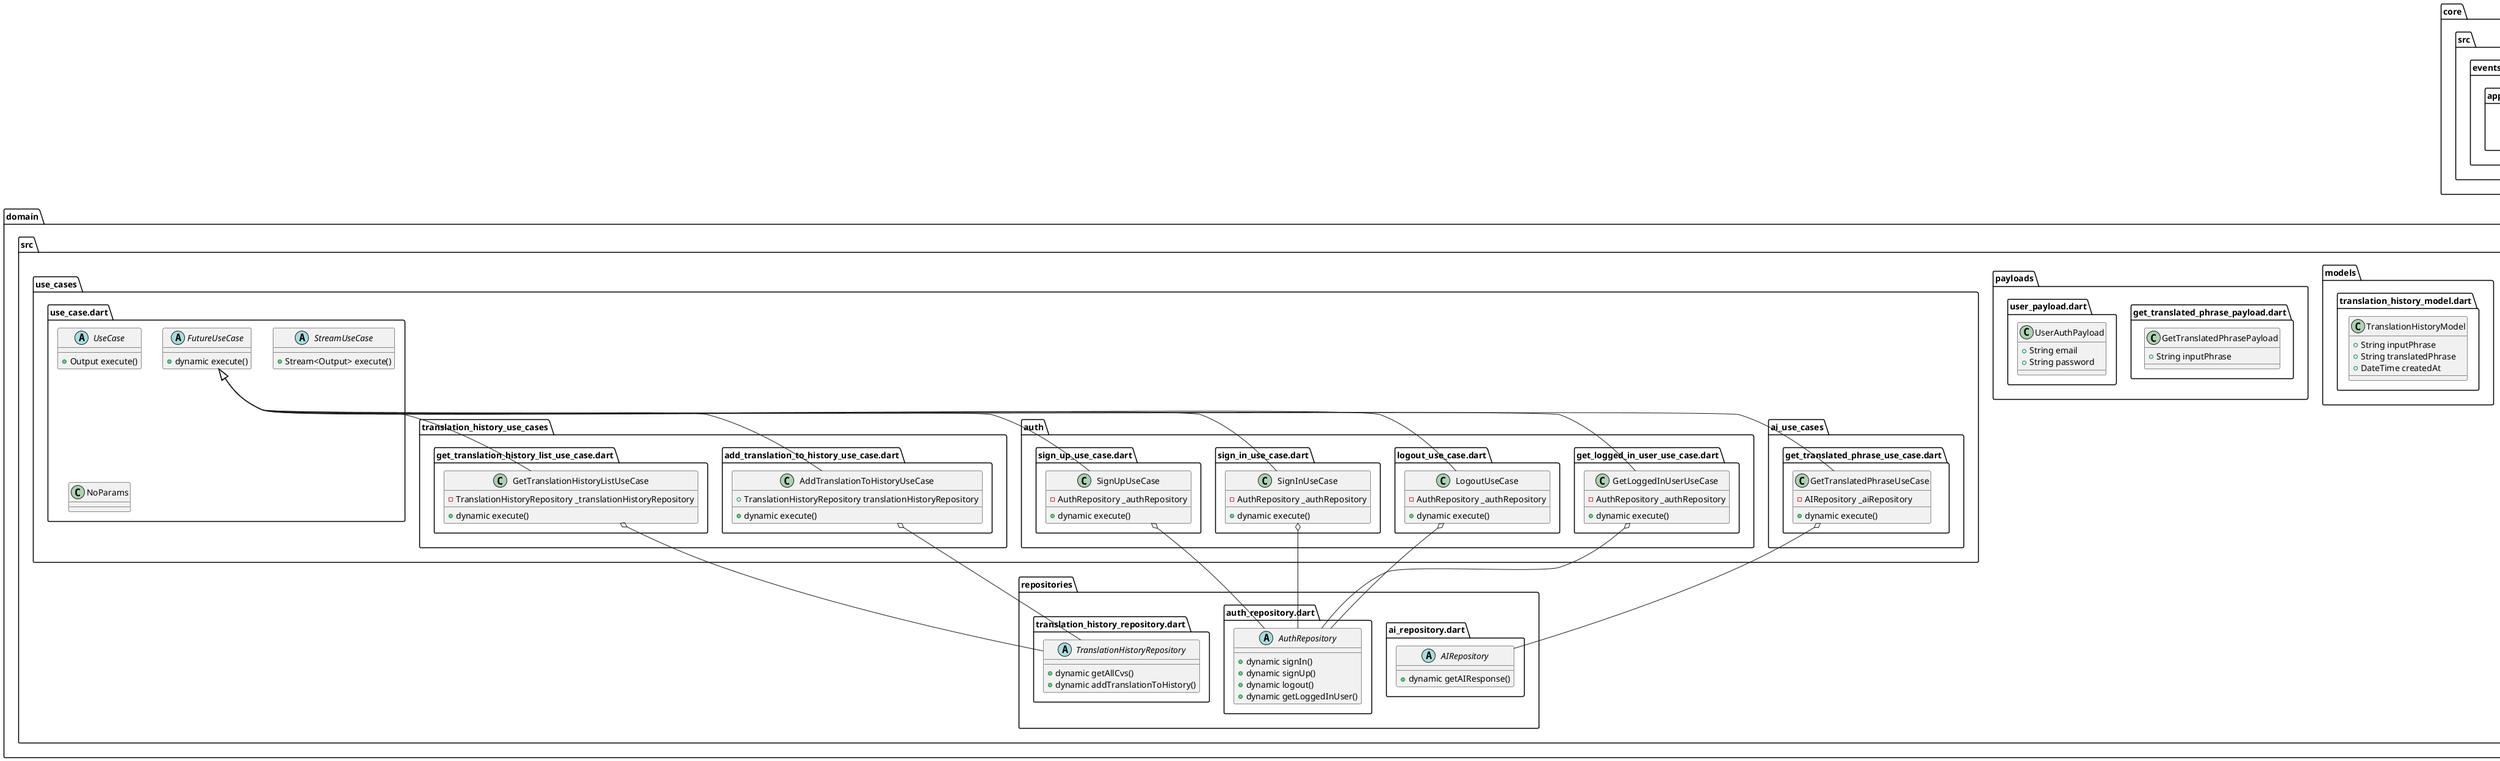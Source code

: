 @startuml
set namespaceSeparator ::

abstract class "domain::src::di::domain_di.dart::DomainDI" {
  {static} +void initDependencies()
  {static} -void _initUseCases()
}

class "domain::src::events::domain_events.dart::DomainEvent" {
}

"core::src::events::app_event_bus_interface.dart::AppEvent" <|-- "domain::src::events::domain_events.dart::DomainEvent"

class "domain::src::events::domain_events.dart::UnauthorizedEvent" {
}

"domain::src::events::domain_events.dart::DomainEvent" <|-- "domain::src::events::domain_events.dart::UnauthorizedEvent"

class "domain::src::exceptions::app_exception.dart::AppException" {
  +String message
  +String toString()
}

"dart::core::Exception" <|-- "domain::src::exceptions::app_exception.dart::AppException"

class "domain::src::models::translation_history_model.dart::TranslationHistoryModel" {
  +String inputPhrase
  +String translatedPhrase
  +DateTime createdAt
}

class "domain::src::payloads::get_translated_phrase_payload.dart::GetTranslatedPhrasePayload" {
  +String inputPhrase
}

class "domain::src::payloads::user_payload.dart::UserAuthPayload" {
  +String email
  +String password
}

abstract class "domain::src::repositories::ai_repository.dart::AIRepository" {
  +dynamic getAIResponse()
}

abstract class "domain::src::repositories::auth_repository.dart::AuthRepository" {
  +dynamic signIn()
  +dynamic signUp()
  +dynamic logout()
  +dynamic getLoggedInUser()
}

abstract class "domain::src::repositories::translation_history_repository.dart::TranslationHistoryRepository" {
  +dynamic getAllCvs()
  +dynamic addTranslationToHistory()
}

class "domain::src::use_cases::ai_use_cases::get_translated_phrase_use_case.dart::GetTranslatedPhraseUseCase" {
  -AIRepository _aiRepository
  +dynamic execute()
}

"domain::src::use_cases::ai_use_cases::get_translated_phrase_use_case.dart::GetTranslatedPhraseUseCase" o-- "domain::src::repositories::ai_repository.dart::AIRepository"
"domain::src::use_cases::use_case.dart::FutureUseCase" <|-- "domain::src::use_cases::ai_use_cases::get_translated_phrase_use_case.dart::GetTranslatedPhraseUseCase"

class "domain::src::use_cases::auth::get_logged_in_user_use_case.dart::GetLoggedInUserUseCase" {
  -AuthRepository _authRepository
  +dynamic execute()
}

"domain::src::use_cases::auth::get_logged_in_user_use_case.dart::GetLoggedInUserUseCase" o-- "domain::src::repositories::auth_repository.dart::AuthRepository"
"domain::src::use_cases::use_case.dart::FutureUseCase" <|-- "domain::src::use_cases::auth::get_logged_in_user_use_case.dart::GetLoggedInUserUseCase"

class "domain::src::use_cases::auth::logout_use_case.dart::LogoutUseCase" {
  -AuthRepository _authRepository
  +dynamic execute()
}

"domain::src::use_cases::auth::logout_use_case.dart::LogoutUseCase" o-- "domain::src::repositories::auth_repository.dart::AuthRepository"
"domain::src::use_cases::use_case.dart::FutureUseCase" <|-- "domain::src::use_cases::auth::logout_use_case.dart::LogoutUseCase"

class "domain::src::use_cases::auth::sign_in_use_case.dart::SignInUseCase" {
  -AuthRepository _authRepository
  +dynamic execute()
}

"domain::src::use_cases::auth::sign_in_use_case.dart::SignInUseCase" o-- "domain::src::repositories::auth_repository.dart::AuthRepository"
"domain::src::use_cases::use_case.dart::FutureUseCase" <|-- "domain::src::use_cases::auth::sign_in_use_case.dart::SignInUseCase"

class "domain::src::use_cases::auth::sign_up_use_case.dart::SignUpUseCase" {
  -AuthRepository _authRepository
  +dynamic execute()
}

"domain::src::use_cases::auth::sign_up_use_case.dart::SignUpUseCase" o-- "domain::src::repositories::auth_repository.dart::AuthRepository"
"domain::src::use_cases::use_case.dart::FutureUseCase" <|-- "domain::src::use_cases::auth::sign_up_use_case.dart::SignUpUseCase"

class "domain::src::use_cases::translation_history_use_cases::add_translation_to_history_use_case.dart::AddTranslationToHistoryUseCase" {
  +TranslationHistoryRepository translationHistoryRepository
  +dynamic execute()
}

"domain::src::use_cases::translation_history_use_cases::add_translation_to_history_use_case.dart::AddTranslationToHistoryUseCase" o-- "domain::src::repositories::translation_history_repository.dart::TranslationHistoryRepository"
"domain::src::use_cases::use_case.dart::FutureUseCase" <|-- "domain::src::use_cases::translation_history_use_cases::add_translation_to_history_use_case.dart::AddTranslationToHistoryUseCase"

class "domain::src::use_cases::translation_history_use_cases::get_translation_history_list_use_case.dart::GetTranslationHistoryListUseCase" {
  -TranslationHistoryRepository _translationHistoryRepository
  +dynamic execute()
}

"domain::src::use_cases::translation_history_use_cases::get_translation_history_list_use_case.dart::GetTranslationHistoryListUseCase" o-- "domain::src::repositories::translation_history_repository.dart::TranslationHistoryRepository"
"domain::src::use_cases::use_case.dart::FutureUseCase" <|-- "domain::src::use_cases::translation_history_use_cases::get_translation_history_list_use_case.dart::GetTranslationHistoryListUseCase"

abstract class "domain::src::use_cases::use_case.dart::UseCase" {
  +Output execute()
}

abstract class "domain::src::use_cases::use_case.dart::FutureUseCase" {
  +dynamic execute()
}

abstract class "domain::src::use_cases::use_case.dart::StreamUseCase" {
  +Stream<Output> execute()
}

class "domain::src::use_cases::use_case.dart::NoParams" {
}


@enduml
